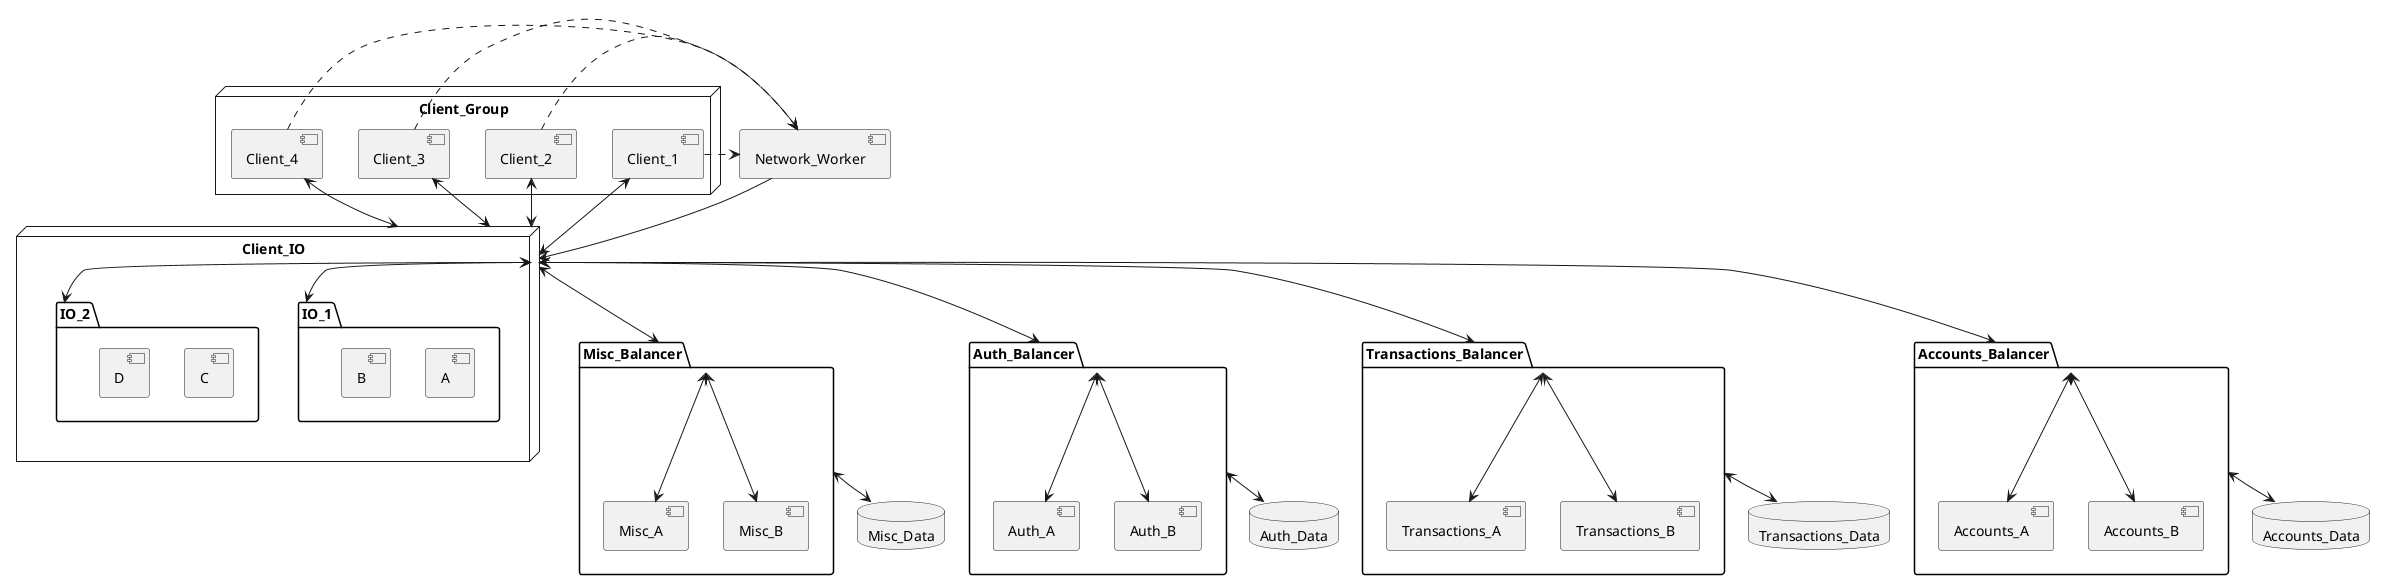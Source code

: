 @startuml
node "Client_Group"{
    [Client_1]
    [Client_2]
    [Client_3]
    [Client_4]
}
Client_1 -right.> [Network_Worker]
Client_2 -right.> [Network_Worker]
Client_3 -right.> [Network_Worker]
Client_4 -right.> [Network_Worker]

Client_1 <-down-> Client_IO
Client_2 <-down-> Client_IO
Client_3 <-down-> Client_IO
Client_4 <-down-> Client_IO

node Client_IO{
    package IO_1{
        [A]
        [B]
    }

    package IO_2{
        [C]
        [D]
    }

}
Network_Worker -down-> Client_IO
Client_IO <-> IO_1
Client_IO <--> IO_2



database Misc_Data
package Misc_Balancer{
    [Misc_A]
    [Misc_B]
    Misc_Balancer <--> Misc_A
    Misc_Balancer <-> Misc_B
}

Misc_Balancer <-down-> Misc_Data
Client_IO <-down-> Misc_Balancer


database Auth_Data
package Auth_Balancer{
    [Auth_A]
    [Auth_B]
    Auth_Balancer <--> Auth_A
    Auth_Balancer <-> Auth_B
}

Auth_Balancer <-down-> Auth_Data
Client_IO <-down-> Auth_Balancer


database Transactions_Data
package Transactions_Balancer{
    [Transactions_A]
    [Transactions_B]
    Transactions_Balancer <--> Transactions_A
    Transactions_Balancer <-> Transactions_B
}

Transactions_Balancer <-down-> Transactions_Data
Client_IO <-down-> Transactions_Balancer


database Accounts_Data
package Accounts_Balancer{
    [Accounts_A]
    [Accounts_B]
    Accounts_Balancer <--> Accounts_A
    Accounts_Balancer <-> Accounts_B
}

Accounts_Balancer <-down-> Accounts_Data
Client_IO <-down-> Accounts_Balancer


@enduml


@startuml
actor Client_1
actor Client_2
boundary Network_Worker
control Client_IO_1
control auth_manager
control account_manager
database credentials
database accounts

activate Network_Worker
Network_Worker -> Client_IO_1 ++: Start

==Initiate==
deactivate Network_Worker
deactivate Client_IO_1
...Waiting for requests...

Client_1 -> Network_Worker ++: Initiate Connection
Network_Worker -> Network_Worker : Check for requests



Network_Worker -> Client_IO_1 ++: Pass connection
deactivate Network_Worker
Client_IO_1 -> Client_IO_1 : Check for requests


Client_IO_1 -> Client_1: Get Auth Details
deactivate Client_IO_1

...Waiting for requests...
Client_1 -> Client_IO_1 ++: Send Auth Credentials
Client_IO_1 -> Client_IO_1 : Check for requests

Client_IO_1 -> auth_manager ++: Verify Credentials
auth_manager -> auth_manager : Check for requests
auth_manager <-> credentials : Check Credentials
return Credentials
Client_IO_1 -> Client_1 : Logged in
deactivate Client_IO_1

...Waiting for requests...

Client_2 -> Network_Worker ++: Initiate Connection
Network_Worker -> Network_Worker : Check for requests



Network_Worker -> Client_IO_1 ++: Pass connection
deactivate Network_Worker
Client_IO_1 -> Client_IO_1 : Check for requests


Client_IO_1 -> Client_2: Get Auth Details
deactivate Client_IO_1

...Waiting for requests...
Client_2 -> Client_IO_1 ++: Send Auth Credentials
Client_IO_1 -> Client_IO_1 : Check for requests

Client_IO_1 -> auth_manager ++: Verify Credentials
auth_manager -> auth_manager : Check for requests
auth_manager <-> credentials : Check Credentials
return Credentials
Client_IO_1 -> Client_2 : Logged in
deactivate Client_IO_1

...Waiting for requests...


Client_1 -> Client_IO_1 ++: Get accounts
Client_IO_1 -> Client_IO_1 : Check for requests

Client_IO_1 -> account_manager ++:Get account details
account_manager <-> accounts :Get Data
return Account details
return Accounts

deactivate Client_IO_1
deactivate Client_1
@enduml
